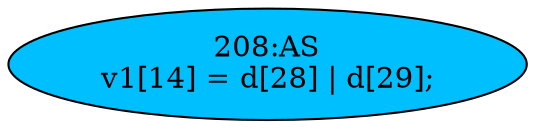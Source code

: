 strict digraph "" {
	node [label="\N"];
	"208:AS"	 [ast="<pyverilog.vparser.ast.Assign object at 0x7f4056d88810>",
		def_var="['v1']",
		fillcolor=deepskyblue,
		label="208:AS
v1[14] = d[28] | d[29];",
		statements="[]",
		style=filled,
		typ=Assign,
		use_var="['d', 'd']"];
}
